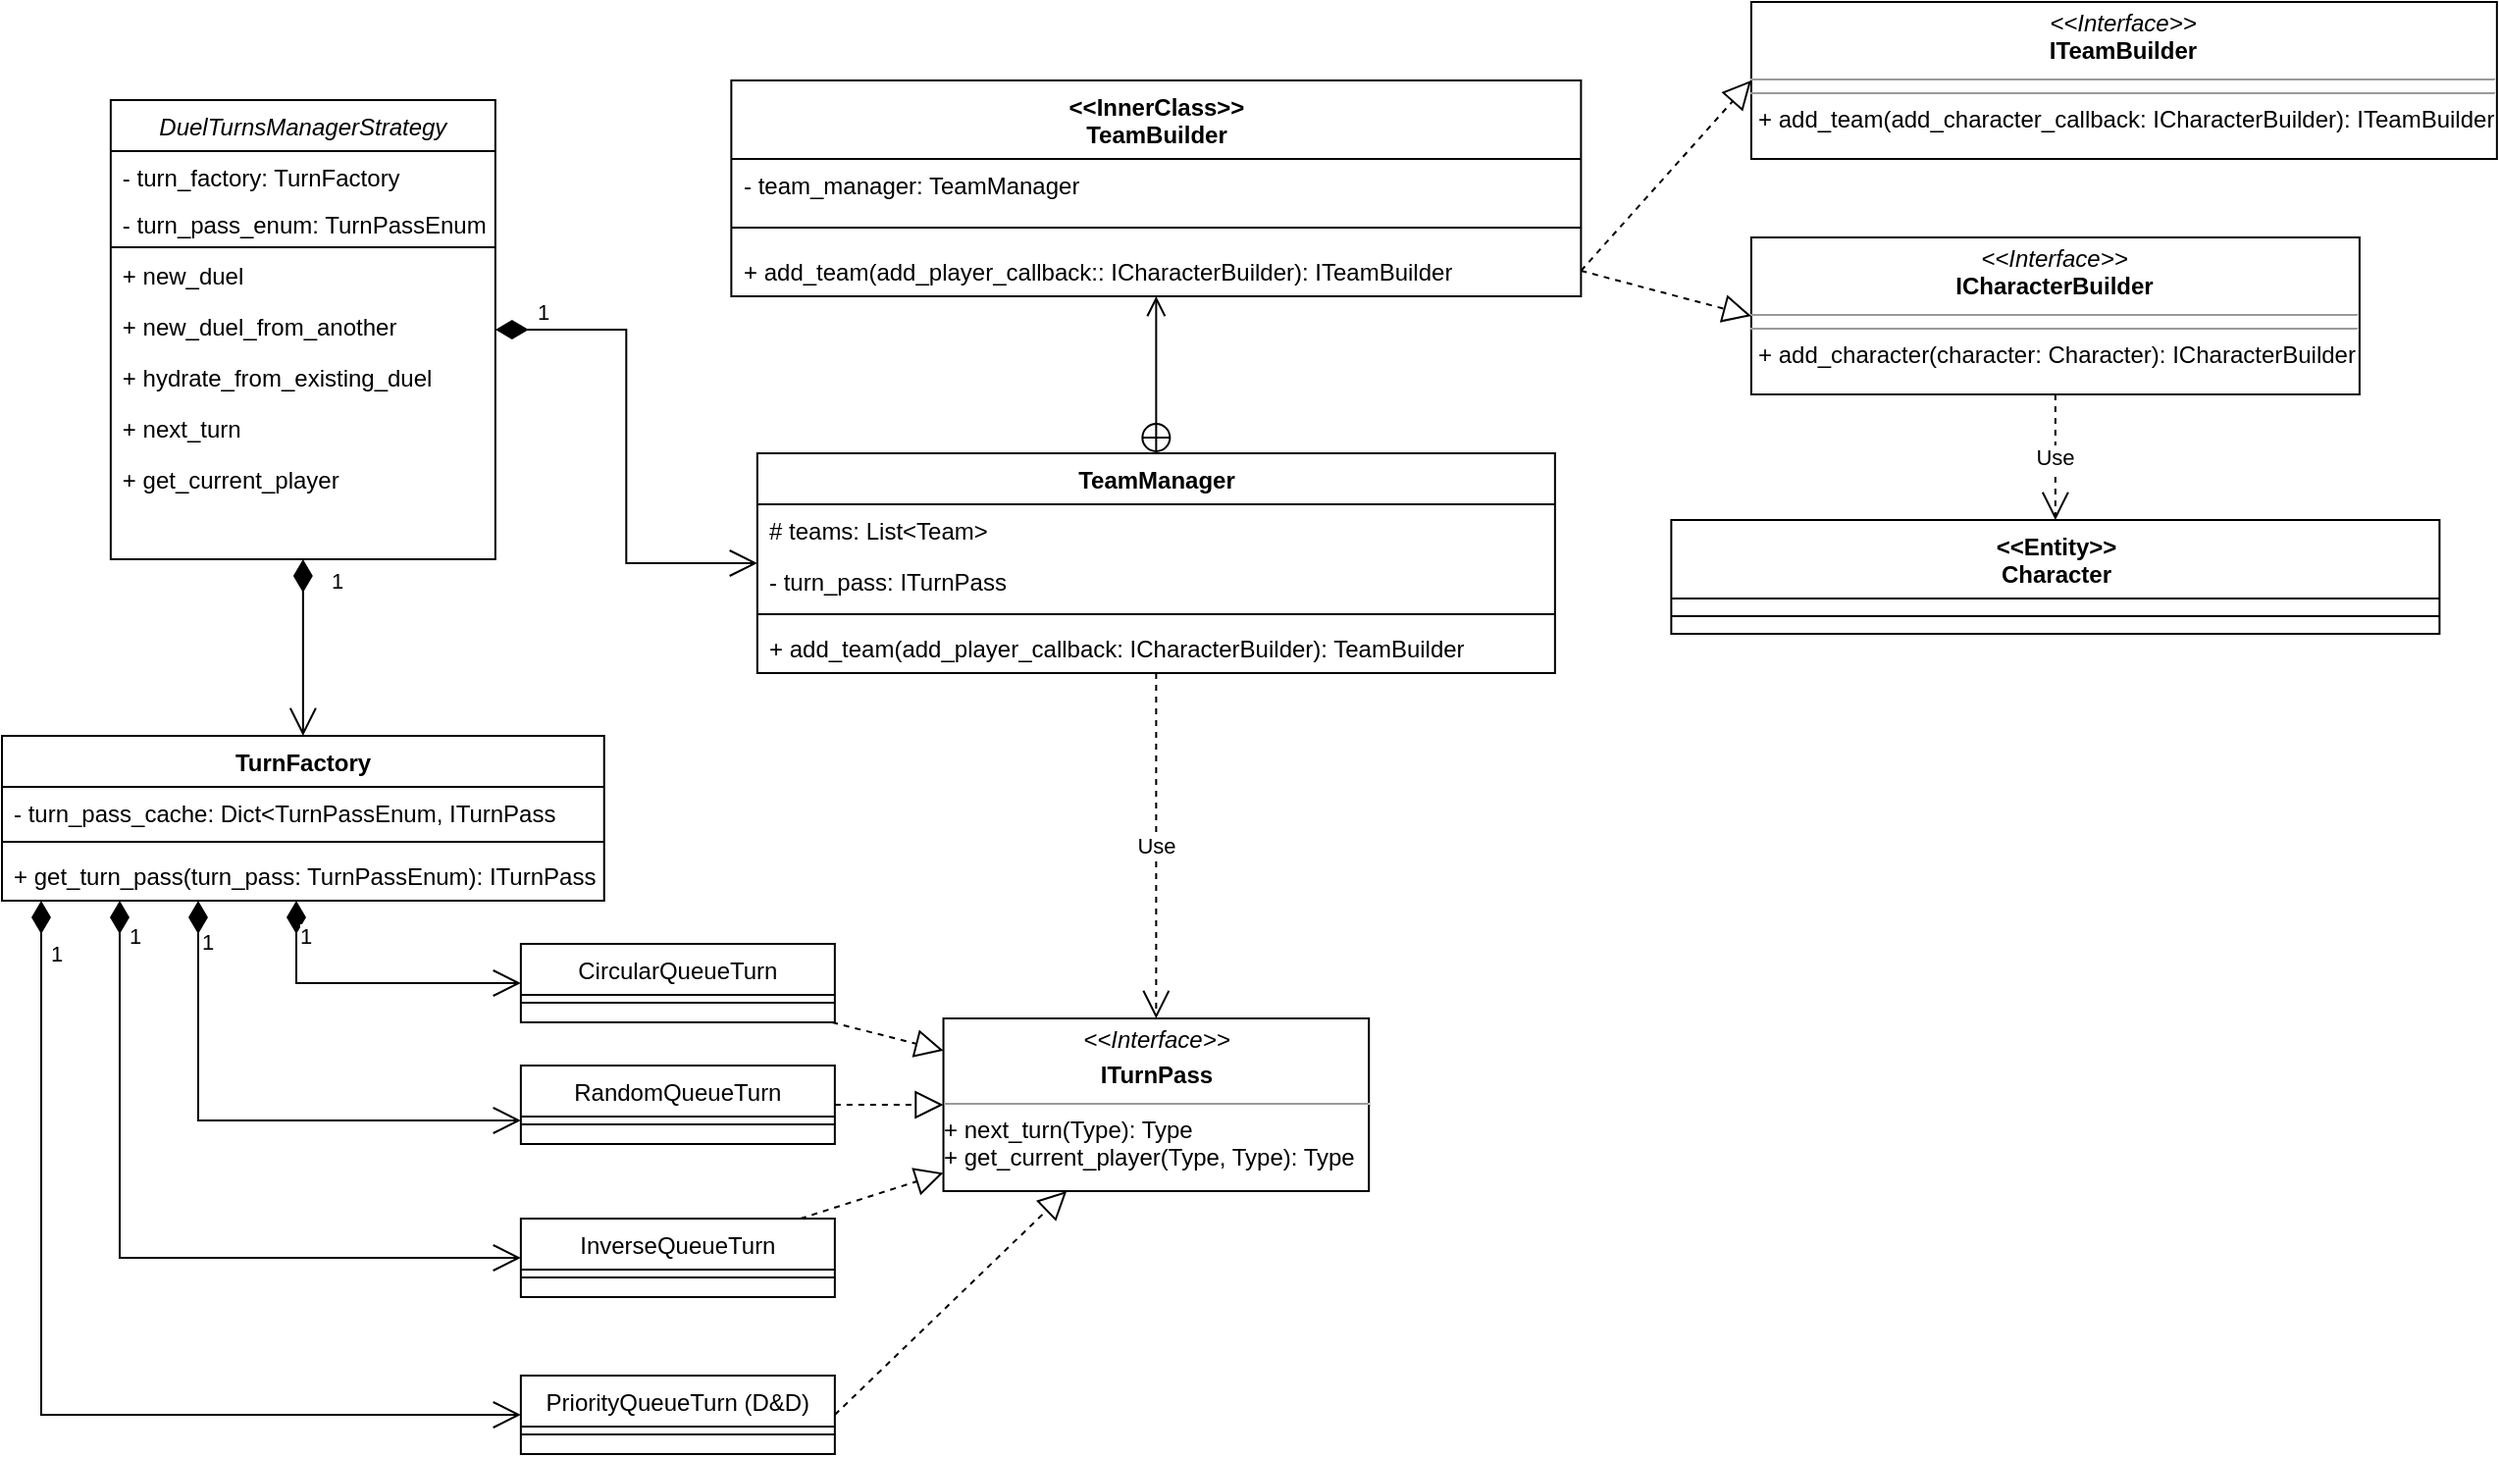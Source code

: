 <mxfile>
    <diagram id="C5RBs43oDa-KdzZeNtuy" name="classes diagram">
        <mxGraphModel dx="1530" dy="682" grid="1" gridSize="10" guides="1" tooltips="1" connect="1" arrows="1" fold="1" page="1" pageScale="1" pageWidth="827" pageHeight="1169" background="none" math="0" shadow="0">
            <root>
                <mxCell id="WIyWlLk6GJQsqaUBKTNV-0"/>
                <mxCell id="WIyWlLk6GJQsqaUBKTNV-1" parent="WIyWlLk6GJQsqaUBKTNV-0"/>
                <mxCell id="zkfFHV4jXpPFQw0GAbJ--0" value="DuelTurnsManagerStrategy" style="swimlane;fontStyle=2;align=center;verticalAlign=top;childLayout=stackLayout;horizontal=1;startSize=26;horizontalStack=0;resizeParent=1;resizeLast=0;collapsible=1;marginBottom=0;rounded=0;shadow=0;strokeWidth=1;" parent="WIyWlLk6GJQsqaUBKTNV-1" vertex="1">
                    <mxGeometry x="245.43" y="150" width="196" height="234" as="geometry">
                        <mxRectangle x="230" y="140" width="160" height="26" as="alternateBounds"/>
                    </mxGeometry>
                </mxCell>
                <mxCell id="zkfFHV4jXpPFQw0GAbJ--3" value="- turn_factory: TurnFactory" style="text;align=left;verticalAlign=top;spacingLeft=4;spacingRight=4;overflow=hidden;rotatable=0;points=[[0,0.5],[1,0.5]];portConstraint=eastwest;rounded=0;shadow=0;html=0;" parent="zkfFHV4jXpPFQw0GAbJ--0" vertex="1">
                    <mxGeometry y="26" width="196" height="24" as="geometry"/>
                </mxCell>
                <mxCell id="oa_gG71FnIs9wD1ZZNGb-38" value="- turn_pass_enum: TurnPassEnum" style="text;align=left;verticalAlign=top;spacingLeft=4;spacingRight=4;overflow=hidden;rotatable=0;points=[[0,0.5],[1,0.5]];portConstraint=eastwest;rounded=0;shadow=0;html=0;" parent="zkfFHV4jXpPFQw0GAbJ--0" vertex="1">
                    <mxGeometry y="50" width="196" height="24" as="geometry"/>
                </mxCell>
                <mxCell id="zkfFHV4jXpPFQw0GAbJ--4" value="" style="line;html=1;strokeWidth=1;align=left;verticalAlign=middle;spacingTop=-1;spacingLeft=3;spacingRight=3;rotatable=0;labelPosition=right;points=[];portConstraint=eastwest;" parent="zkfFHV4jXpPFQw0GAbJ--0" vertex="1">
                    <mxGeometry y="74" width="196" height="2" as="geometry"/>
                </mxCell>
                <mxCell id="zkfFHV4jXpPFQw0GAbJ--5" value="+ new_duel" style="text;align=left;verticalAlign=top;spacingLeft=4;spacingRight=4;overflow=hidden;rotatable=0;points=[[0,0.5],[1,0.5]];portConstraint=eastwest;" parent="zkfFHV4jXpPFQw0GAbJ--0" vertex="1">
                    <mxGeometry y="76" width="196" height="26" as="geometry"/>
                </mxCell>
                <mxCell id="eCzo08NP8buQ-9JWIne4-0" value="+ new_duel_from_another" style="text;align=left;verticalAlign=top;spacingLeft=4;spacingRight=4;overflow=hidden;rotatable=0;points=[[0,0.5],[1,0.5]];portConstraint=eastwest;" parent="zkfFHV4jXpPFQw0GAbJ--0" vertex="1">
                    <mxGeometry y="102" width="196" height="26" as="geometry"/>
                </mxCell>
                <mxCell id="oa_gG71FnIs9wD1ZZNGb-2" value="+ hydrate_from_existing_duel" style="text;align=left;verticalAlign=top;spacingLeft=4;spacingRight=4;overflow=hidden;rotatable=0;points=[[0,0.5],[1,0.5]];portConstraint=eastwest;" parent="zkfFHV4jXpPFQw0GAbJ--0" vertex="1">
                    <mxGeometry y="128" width="196" height="26" as="geometry"/>
                </mxCell>
                <mxCell id="oa_gG71FnIs9wD1ZZNGb-1" value="+ next_turn" style="text;align=left;verticalAlign=top;spacingLeft=4;spacingRight=4;overflow=hidden;rotatable=0;points=[[0,0.5],[1,0.5]];portConstraint=eastwest;" parent="zkfFHV4jXpPFQw0GAbJ--0" vertex="1">
                    <mxGeometry y="154" width="196" height="26" as="geometry"/>
                </mxCell>
                <mxCell id="oa_gG71FnIs9wD1ZZNGb-0" value="+ get_current_player" style="text;align=left;verticalAlign=top;spacingLeft=4;spacingRight=4;overflow=hidden;rotatable=0;points=[[0,0.5],[1,0.5]];portConstraint=eastwest;" parent="zkfFHV4jXpPFQw0GAbJ--0" vertex="1">
                    <mxGeometry y="180" width="196" height="26" as="geometry"/>
                </mxCell>
                <mxCell id="zkfFHV4jXpPFQw0GAbJ--17" value="CircularQueueTurn" style="swimlane;fontStyle=0;align=center;verticalAlign=top;childLayout=stackLayout;horizontal=1;startSize=26;horizontalStack=0;resizeParent=1;resizeLast=0;collapsible=1;marginBottom=0;rounded=0;shadow=0;strokeWidth=1;" parent="WIyWlLk6GJQsqaUBKTNV-1" vertex="1">
                    <mxGeometry x="454.43" y="580" width="160" height="40" as="geometry">
                        <mxRectangle x="550" y="140" width="160" height="26" as="alternateBounds"/>
                    </mxGeometry>
                </mxCell>
                <mxCell id="zkfFHV4jXpPFQw0GAbJ--23" value="" style="line;html=1;strokeWidth=1;align=left;verticalAlign=middle;spacingTop=-1;spacingLeft=3;spacingRight=3;rotatable=0;labelPosition=right;points=[];portConstraint=eastwest;" parent="zkfFHV4jXpPFQw0GAbJ--17" vertex="1">
                    <mxGeometry y="26" width="160" height="8" as="geometry"/>
                </mxCell>
                <mxCell id="Rf_c0kuRCPa441ml4ELp-0" value="RandomQueueTurn" style="swimlane;fontStyle=0;align=center;verticalAlign=top;childLayout=stackLayout;horizontal=1;startSize=26;horizontalStack=0;resizeParent=1;resizeLast=0;collapsible=1;marginBottom=0;rounded=0;shadow=0;strokeWidth=1;" parent="WIyWlLk6GJQsqaUBKTNV-1" vertex="1">
                    <mxGeometry x="454.43" y="642" width="160" height="40" as="geometry">
                        <mxRectangle x="550" y="140" width="160" height="26" as="alternateBounds"/>
                    </mxGeometry>
                </mxCell>
                <mxCell id="Rf_c0kuRCPa441ml4ELp-1" value="" style="line;html=1;strokeWidth=1;align=left;verticalAlign=middle;spacingTop=-1;spacingLeft=3;spacingRight=3;rotatable=0;labelPosition=right;points=[];portConstraint=eastwest;" parent="Rf_c0kuRCPa441ml4ELp-0" vertex="1">
                    <mxGeometry y="26" width="160" height="8" as="geometry"/>
                </mxCell>
                <mxCell id="Rf_c0kuRCPa441ml4ELp-4" value="InverseQueueTurn" style="swimlane;fontStyle=0;align=center;verticalAlign=top;childLayout=stackLayout;horizontal=1;startSize=26;horizontalStack=0;resizeParent=1;resizeLast=0;collapsible=1;marginBottom=0;rounded=0;shadow=0;strokeWidth=1;" parent="WIyWlLk6GJQsqaUBKTNV-1" vertex="1">
                    <mxGeometry x="454.43" y="720" width="160" height="40" as="geometry">
                        <mxRectangle x="550" y="140" width="160" height="26" as="alternateBounds"/>
                    </mxGeometry>
                </mxCell>
                <mxCell id="Rf_c0kuRCPa441ml4ELp-5" value="" style="line;html=1;strokeWidth=1;align=left;verticalAlign=middle;spacingTop=-1;spacingLeft=3;spacingRight=3;rotatable=0;labelPosition=right;points=[];portConstraint=eastwest;" parent="Rf_c0kuRCPa441ml4ELp-4" vertex="1">
                    <mxGeometry y="26" width="160" height="8" as="geometry"/>
                </mxCell>
                <mxCell id="eCzo08NP8buQ-9JWIne4-3" value="TurnFactory" style="swimlane;fontStyle=1;align=center;verticalAlign=top;childLayout=stackLayout;horizontal=1;startSize=26;horizontalStack=0;resizeParent=1;resizeParentMax=0;resizeLast=0;collapsible=1;marginBottom=0;whiteSpace=wrap;html=1;" parent="WIyWlLk6GJQsqaUBKTNV-1" vertex="1">
                    <mxGeometry x="190" y="474" width="306.87" height="84" as="geometry"/>
                </mxCell>
                <mxCell id="eCzo08NP8buQ-9JWIne4-4" value="- turn_pass_cache: Dict&amp;lt;TurnPassEnum, ITurnPass" style="text;strokeColor=none;fillColor=none;align=left;verticalAlign=top;spacingLeft=4;spacingRight=4;overflow=hidden;rotatable=0;points=[[0,0.5],[1,0.5]];portConstraint=eastwest;whiteSpace=wrap;html=1;" parent="eCzo08NP8buQ-9JWIne4-3" vertex="1">
                    <mxGeometry y="26" width="306.87" height="24" as="geometry"/>
                </mxCell>
                <mxCell id="eCzo08NP8buQ-9JWIne4-5" value="" style="line;strokeWidth=1;fillColor=none;align=left;verticalAlign=middle;spacingTop=-1;spacingLeft=3;spacingRight=3;rotatable=0;labelPosition=right;points=[];portConstraint=eastwest;strokeColor=inherit;" parent="eCzo08NP8buQ-9JWIne4-3" vertex="1">
                    <mxGeometry y="50" width="306.87" height="8" as="geometry"/>
                </mxCell>
                <mxCell id="eCzo08NP8buQ-9JWIne4-6" value="+ get_turn_pass(turn_pass: TurnPassEnum): ITurnPass" style="text;strokeColor=none;fillColor=none;align=left;verticalAlign=top;spacingLeft=4;spacingRight=4;overflow=hidden;rotatable=0;points=[[0,0.5],[1,0.5]];portConstraint=eastwest;whiteSpace=wrap;html=1;" parent="eCzo08NP8buQ-9JWIne4-3" vertex="1">
                    <mxGeometry y="58" width="306.87" height="26" as="geometry"/>
                </mxCell>
                <mxCell id="eCzo08NP8buQ-9JWIne4-14" value="1" style="endArrow=open;html=1;endSize=12;startArrow=diamondThin;startSize=14;startFill=1;edgeStyle=orthogonalEdgeStyle;align=left;verticalAlign=bottom;rounded=0;exitX=0.5;exitY=1;exitDx=0;exitDy=0;entryX=0.5;entryY=0;entryDx=0;entryDy=0;" parent="WIyWlLk6GJQsqaUBKTNV-1" source="zkfFHV4jXpPFQw0GAbJ--0" target="eCzo08NP8buQ-9JWIne4-3" edge="1">
                    <mxGeometry x="-0.556" y="13" relative="1" as="geometry">
                        <mxPoint x="201.43" y="520" as="sourcePoint"/>
                        <mxPoint x="361.43" y="520" as="targetPoint"/>
                        <mxPoint as="offset"/>
                    </mxGeometry>
                </mxCell>
                <mxCell id="eCzo08NP8buQ-9JWIne4-40" value="1" style="endArrow=open;html=1;endSize=12;startArrow=diamondThin;startSize=14;startFill=1;edgeStyle=orthogonalEdgeStyle;align=left;verticalAlign=bottom;rounded=0;" parent="WIyWlLk6GJQsqaUBKTNV-1" source="eCzo08NP8buQ-9JWIne4-3" target="Rf_c0kuRCPa441ml4ELp-4" edge="1">
                    <mxGeometry x="-0.859" y="3" relative="1" as="geometry">
                        <mxPoint x="738.43" y="842" as="sourcePoint"/>
                        <mxPoint x="911.43" y="810" as="targetPoint"/>
                        <Array as="points">
                            <mxPoint x="250" y="740"/>
                        </Array>
                        <mxPoint as="offset"/>
                    </mxGeometry>
                </mxCell>
                <mxCell id="oa_gG71FnIs9wD1ZZNGb-3" value="&amp;lt;&amp;lt;InnerClass&amp;gt;&amp;gt;&lt;br&gt;TeamBuilder" style="swimlane;fontStyle=1;align=center;verticalAlign=top;childLayout=stackLayout;horizontal=1;startSize=40;horizontalStack=0;resizeParent=1;resizeParentMax=0;resizeLast=0;collapsible=1;marginBottom=0;whiteSpace=wrap;html=1;" parent="WIyWlLk6GJQsqaUBKTNV-1" vertex="1">
                    <mxGeometry x="561.68" y="140" width="433" height="110" as="geometry"/>
                </mxCell>
                <mxCell id="oa_gG71FnIs9wD1ZZNGb-19" value="- team_manager: TeamManager" style="text;strokeColor=none;fillColor=none;align=left;verticalAlign=top;spacingLeft=4;spacingRight=4;overflow=hidden;rotatable=0;points=[[0,0.5],[1,0.5]];portConstraint=eastwest;whiteSpace=wrap;html=1;" parent="oa_gG71FnIs9wD1ZZNGb-3" vertex="1">
                    <mxGeometry y="40" width="433" height="26" as="geometry"/>
                </mxCell>
                <mxCell id="oa_gG71FnIs9wD1ZZNGb-5" value="" style="line;strokeWidth=1;fillColor=none;align=left;verticalAlign=middle;spacingTop=-1;spacingLeft=3;spacingRight=3;rotatable=0;labelPosition=right;points=[];portConstraint=eastwest;strokeColor=inherit;" parent="oa_gG71FnIs9wD1ZZNGb-3" vertex="1">
                    <mxGeometry y="66" width="433" height="18" as="geometry"/>
                </mxCell>
                <mxCell id="oa_gG71FnIs9wD1ZZNGb-6" value="+ add_team(add_player_callback:: ICharacterBuilder): ITeamBuilder" style="text;strokeColor=none;fillColor=none;align=left;verticalAlign=top;spacingLeft=4;spacingRight=4;overflow=hidden;rotatable=0;points=[[0,0.5],[1,0.5]];portConstraint=eastwest;whiteSpace=wrap;html=1;" parent="oa_gG71FnIs9wD1ZZNGb-3" vertex="1">
                    <mxGeometry y="84" width="433" height="26" as="geometry"/>
                </mxCell>
                <mxCell id="oa_gG71FnIs9wD1ZZNGb-7" value="&lt;p style=&quot;margin:0px;margin-top:4px;text-align:center;&quot;&gt;&lt;i&gt;&amp;lt;&amp;lt;Interface&amp;gt;&amp;gt;&lt;/i&gt;&lt;br&gt;&lt;b&gt;ICharacterBuilder&lt;/b&gt;&lt;/p&gt;&lt;hr size=&quot;1&quot;&gt;&lt;hr size=&quot;1&quot;&gt;&lt;p style=&quot;margin:0px;margin-left:4px;&quot;&gt;+ add_character(character: Character): ICharacterBuilder&lt;br&gt;&lt;/p&gt;" style="verticalAlign=top;align=left;overflow=fill;fontSize=12;fontFamily=Helvetica;html=1;whiteSpace=wrap;" parent="WIyWlLk6GJQsqaUBKTNV-1" vertex="1">
                    <mxGeometry x="1081.43" y="220" width="310" height="80" as="geometry"/>
                </mxCell>
                <mxCell id="oa_gG71FnIs9wD1ZZNGb-8" value="&lt;p style=&quot;margin:0px;margin-top:4px;text-align:center;&quot;&gt;&lt;i&gt;&amp;lt;&amp;lt;Interface&amp;gt;&amp;gt;&lt;/i&gt;&lt;br&gt;&lt;b&gt;ITeamBuilder&lt;/b&gt;&lt;/p&gt;&lt;hr size=&quot;1&quot;&gt;&lt;hr size=&quot;1&quot;&gt;&lt;p style=&quot;margin:0px;margin-left:4px;&quot;&gt;+ add_team(add_character_callback: ICharacterBuilder): ITeamBuilder&lt;br&gt;&lt;/p&gt;" style="verticalAlign=top;align=left;overflow=fill;fontSize=12;fontFamily=Helvetica;html=1;whiteSpace=wrap;" parent="WIyWlLk6GJQsqaUBKTNV-1" vertex="1">
                    <mxGeometry x="1081.43" y="100" width="380" height="80" as="geometry"/>
                </mxCell>
                <mxCell id="oa_gG71FnIs9wD1ZZNGb-9" value="" style="endArrow=block;dashed=1;endFill=0;endSize=12;html=1;rounded=0;exitX=1;exitY=0.5;exitDx=0;exitDy=0;entryX=0;entryY=0.5;entryDx=0;entryDy=0;" parent="WIyWlLk6GJQsqaUBKTNV-1" source="oa_gG71FnIs9wD1ZZNGb-6" target="oa_gG71FnIs9wD1ZZNGb-8" edge="1">
                    <mxGeometry width="160" relative="1" as="geometry">
                        <mxPoint x="871.43" y="304" as="sourcePoint"/>
                        <mxPoint x="1031.43" y="304" as="targetPoint"/>
                    </mxGeometry>
                </mxCell>
                <mxCell id="oa_gG71FnIs9wD1ZZNGb-10" value="" style="endArrow=block;dashed=1;endFill=0;endSize=12;html=1;rounded=0;entryX=0;entryY=0.5;entryDx=0;entryDy=0;exitX=1;exitY=0.5;exitDx=0;exitDy=0;" parent="WIyWlLk6GJQsqaUBKTNV-1" source="oa_gG71FnIs9wD1ZZNGb-6" target="oa_gG71FnIs9wD1ZZNGb-7" edge="1">
                    <mxGeometry width="160" relative="1" as="geometry">
                        <mxPoint x="981.43" y="233" as="sourcePoint"/>
                        <mxPoint x="1091.43" y="150" as="targetPoint"/>
                    </mxGeometry>
                </mxCell>
                <mxCell id="oa_gG71FnIs9wD1ZZNGb-11" value="TeamManager" style="swimlane;fontStyle=1;align=center;verticalAlign=top;childLayout=stackLayout;horizontal=1;startSize=26;horizontalStack=0;resizeParent=1;resizeParentMax=0;resizeLast=0;collapsible=1;marginBottom=0;whiteSpace=wrap;html=1;" parent="WIyWlLk6GJQsqaUBKTNV-1" vertex="1">
                    <mxGeometry x="574.93" y="330" width="406.5" height="112" as="geometry"/>
                </mxCell>
                <mxCell id="oa_gG71FnIs9wD1ZZNGb-12" value="# teams: List&amp;lt;Team&amp;gt;" style="text;strokeColor=none;fillColor=none;align=left;verticalAlign=top;spacingLeft=4;spacingRight=4;overflow=hidden;rotatable=0;points=[[0,0.5],[1,0.5]];portConstraint=eastwest;whiteSpace=wrap;html=1;" parent="oa_gG71FnIs9wD1ZZNGb-11" vertex="1">
                    <mxGeometry y="26" width="406.5" height="26" as="geometry"/>
                </mxCell>
                <mxCell id="oa_gG71FnIs9wD1ZZNGb-21" value="- turn_pass: ITurnPass" style="text;strokeColor=none;fillColor=none;align=left;verticalAlign=top;spacingLeft=4;spacingRight=4;overflow=hidden;rotatable=0;points=[[0,0.5],[1,0.5]];portConstraint=eastwest;whiteSpace=wrap;html=1;" parent="oa_gG71FnIs9wD1ZZNGb-11" vertex="1">
                    <mxGeometry y="52" width="406.5" height="26" as="geometry"/>
                </mxCell>
                <mxCell id="oa_gG71FnIs9wD1ZZNGb-13" value="" style="line;strokeWidth=1;fillColor=none;align=left;verticalAlign=middle;spacingTop=-1;spacingLeft=3;spacingRight=3;rotatable=0;labelPosition=right;points=[];portConstraint=eastwest;strokeColor=inherit;" parent="oa_gG71FnIs9wD1ZZNGb-11" vertex="1">
                    <mxGeometry y="78" width="406.5" height="8" as="geometry"/>
                </mxCell>
                <mxCell id="oa_gG71FnIs9wD1ZZNGb-14" value="+ add_team(add_player_callback: ICharacterBuilder): TeamBuilder" style="text;strokeColor=none;fillColor=none;align=left;verticalAlign=top;spacingLeft=4;spacingRight=4;overflow=hidden;rotatable=0;points=[[0,0.5],[1,0.5]];portConstraint=eastwest;whiteSpace=wrap;html=1;" parent="oa_gG71FnIs9wD1ZZNGb-11" vertex="1">
                    <mxGeometry y="86" width="406.5" height="26" as="geometry"/>
                </mxCell>
                <mxCell id="oa_gG71FnIs9wD1ZZNGb-28" value="&lt;div&gt;&amp;lt;&amp;lt;Entity&amp;gt;&amp;gt;&lt;/div&gt;&lt;div&gt;Character&lt;/div&gt;" style="swimlane;fontStyle=1;align=center;verticalAlign=top;childLayout=stackLayout;horizontal=1;startSize=40;horizontalStack=0;resizeParent=1;resizeParentMax=0;resizeLast=0;collapsible=1;marginBottom=0;whiteSpace=wrap;html=1;" parent="WIyWlLk6GJQsqaUBKTNV-1" vertex="1">
                    <mxGeometry x="1040.68" y="364" width="391.5" height="58" as="geometry"/>
                </mxCell>
                <mxCell id="oa_gG71FnIs9wD1ZZNGb-30" value="" style="line;strokeWidth=1;fillColor=none;align=left;verticalAlign=middle;spacingTop=-1;spacingLeft=3;spacingRight=3;rotatable=0;labelPosition=right;points=[];portConstraint=eastwest;strokeColor=inherit;" parent="oa_gG71FnIs9wD1ZZNGb-28" vertex="1">
                    <mxGeometry y="40" width="391.5" height="18" as="geometry"/>
                </mxCell>
                <mxCell id="oa_gG71FnIs9wD1ZZNGb-32" value="" style="endArrow=open;startArrow=circlePlus;endFill=0;startFill=0;endSize=8;html=1;rounded=0;" parent="WIyWlLk6GJQsqaUBKTNV-1" source="oa_gG71FnIs9wD1ZZNGb-11" target="oa_gG71FnIs9wD1ZZNGb-3" edge="1">
                    <mxGeometry width="160" relative="1" as="geometry">
                        <mxPoint x="761.43" y="269.5" as="sourcePoint"/>
                        <mxPoint x="921.43" y="269.5" as="targetPoint"/>
                    </mxGeometry>
                </mxCell>
                <mxCell id="oa_gG71FnIs9wD1ZZNGb-33" value="Use" style="endArrow=open;endSize=12;dashed=1;html=1;rounded=0;" parent="WIyWlLk6GJQsqaUBKTNV-1" source="oa_gG71FnIs9wD1ZZNGb-7" target="oa_gG71FnIs9wD1ZZNGb-28" edge="1">
                    <mxGeometry width="160" relative="1" as="geometry">
                        <mxPoint x="1201.43" y="330" as="sourcePoint"/>
                        <mxPoint x="1361.43" y="330" as="targetPoint"/>
                    </mxGeometry>
                </mxCell>
                <mxCell id="oa_gG71FnIs9wD1ZZNGb-36" value="1" style="endArrow=open;html=1;endSize=12;startArrow=diamondThin;startSize=14;startFill=1;edgeStyle=orthogonalEdgeStyle;align=left;verticalAlign=bottom;rounded=0;" parent="WIyWlLk6GJQsqaUBKTNV-1" source="eCzo08NP8buQ-9JWIne4-6" target="Rf_c0kuRCPa441ml4ELp-0" edge="1">
                    <mxGeometry x="-0.783" relative="1" as="geometry">
                        <mxPoint x="481.43" y="700" as="sourcePoint"/>
                        <mxPoint x="934.43" y="782" as="targetPoint"/>
                        <Array as="points">
                            <mxPoint x="290" y="670"/>
                        </Array>
                        <mxPoint as="offset"/>
                    </mxGeometry>
                </mxCell>
                <mxCell id="oa_gG71FnIs9wD1ZZNGb-37" value="1" style="endArrow=open;html=1;endSize=12;startArrow=diamondThin;startSize=14;startFill=1;edgeStyle=orthogonalEdgeStyle;align=left;verticalAlign=bottom;rounded=0;" parent="WIyWlLk6GJQsqaUBKTNV-1" source="eCzo08NP8buQ-9JWIne4-3" target="zkfFHV4jXpPFQw0GAbJ--17" edge="1">
                    <mxGeometry x="-0.654" relative="1" as="geometry">
                        <mxPoint x="541.43" y="490" as="sourcePoint"/>
                        <mxPoint x="671.43" y="602" as="targetPoint"/>
                        <Array as="points">
                            <mxPoint x="340" y="600"/>
                        </Array>
                        <mxPoint as="offset"/>
                    </mxGeometry>
                </mxCell>
                <mxCell id="oa_gG71FnIs9wD1ZZNGb-39" value="1" style="endArrow=open;html=1;endSize=12;startArrow=diamondThin;startSize=14;startFill=1;edgeStyle=orthogonalEdgeStyle;align=left;verticalAlign=bottom;rounded=0;" parent="WIyWlLk6GJQsqaUBKTNV-1" source="zkfFHV4jXpPFQw0GAbJ--0" target="oa_gG71FnIs9wD1ZZNGb-11" edge="1">
                    <mxGeometry x="-0.842" relative="1" as="geometry">
                        <mxPoint x="511.43" y="260" as="sourcePoint"/>
                        <mxPoint x="511.43" y="350" as="targetPoint"/>
                        <mxPoint as="offset"/>
                    </mxGeometry>
                </mxCell>
                <mxCell id="oa_gG71FnIs9wD1ZZNGb-40" value="&lt;p style=&quot;margin:0px;margin-top:4px;text-align:center;&quot;&gt;&lt;i&gt;&amp;lt;&amp;lt;Interface&amp;gt;&amp;gt;&lt;/i&gt;&lt;b&gt;&lt;br&gt;&lt;/b&gt;&lt;/p&gt;&lt;p style=&quot;margin:0px;margin-top:4px;text-align:center;&quot;&gt;&lt;b&gt;ITurnPass&lt;/b&gt;&lt;br&gt;&lt;b&gt;&lt;/b&gt;&lt;/p&gt;&lt;hr size=&quot;1&quot;&gt;&lt;div&gt;+ next_turn(Type): Type&lt;/div&gt;&lt;div&gt;+ get_current_player(Type, Type): Type&lt;/div&gt;" style="verticalAlign=top;align=left;overflow=fill;fontSize=12;fontFamily=Helvetica;html=1;whiteSpace=wrap;" parent="WIyWlLk6GJQsqaUBKTNV-1" vertex="1">
                    <mxGeometry x="669.77" y="618" width="216.82" height="88" as="geometry"/>
                </mxCell>
                <mxCell id="oa_gG71FnIs9wD1ZZNGb-41" value="" style="endArrow=block;dashed=1;endFill=0;endSize=12;html=1;rounded=0;" parent="WIyWlLk6GJQsqaUBKTNV-1" source="zkfFHV4jXpPFQw0GAbJ--17" target="oa_gG71FnIs9wD1ZZNGb-40" edge="1">
                    <mxGeometry width="160" relative="1" as="geometry">
                        <mxPoint x="631.43" y="499.5" as="sourcePoint"/>
                        <mxPoint x="718.43" y="532.5" as="targetPoint"/>
                    </mxGeometry>
                </mxCell>
                <mxCell id="oa_gG71FnIs9wD1ZZNGb-42" value="" style="endArrow=block;dashed=1;endFill=0;endSize=12;html=1;rounded=0;" parent="WIyWlLk6GJQsqaUBKTNV-1" source="Rf_c0kuRCPa441ml4ELp-0" target="oa_gG71FnIs9wD1ZZNGb-40" edge="1">
                    <mxGeometry width="160" relative="1" as="geometry">
                        <mxPoint x="624.43" y="626" as="sourcePoint"/>
                        <mxPoint x="761.43" y="653" as="targetPoint"/>
                    </mxGeometry>
                </mxCell>
                <mxCell id="oa_gG71FnIs9wD1ZZNGb-43" value="" style="endArrow=block;dashed=1;endFill=0;endSize=12;html=1;rounded=0;" parent="WIyWlLk6GJQsqaUBKTNV-1" source="Rf_c0kuRCPa441ml4ELp-4" target="oa_gG71FnIs9wD1ZZNGb-40" edge="1">
                    <mxGeometry width="160" relative="1" as="geometry">
                        <mxPoint x="624.43" y="672" as="sourcePoint"/>
                        <mxPoint x="761.43" y="672" as="targetPoint"/>
                    </mxGeometry>
                </mxCell>
                <mxCell id="oa_gG71FnIs9wD1ZZNGb-44" value="Use" style="endArrow=open;endSize=12;dashed=1;html=1;rounded=0;" parent="WIyWlLk6GJQsqaUBKTNV-1" source="oa_gG71FnIs9wD1ZZNGb-11" target="oa_gG71FnIs9wD1ZZNGb-40" edge="1">
                    <mxGeometry width="160" relative="1" as="geometry">
                        <mxPoint x="791.43" y="470" as="sourcePoint"/>
                        <mxPoint x="791.43" y="524" as="targetPoint"/>
                    </mxGeometry>
                </mxCell>
                <mxCell id="0" value="PriorityQueueTurn (D&amp;D)" style="swimlane;fontStyle=0;align=center;verticalAlign=top;childLayout=stackLayout;horizontal=1;startSize=26;horizontalStack=0;resizeParent=1;resizeLast=0;collapsible=1;marginBottom=0;rounded=0;shadow=0;strokeWidth=1;" parent="WIyWlLk6GJQsqaUBKTNV-1" vertex="1">
                    <mxGeometry x="454.43" y="800" width="160" height="40" as="geometry">
                        <mxRectangle x="550" y="140" width="160" height="26" as="alternateBounds"/>
                    </mxGeometry>
                </mxCell>
                <mxCell id="1" value="" style="line;html=1;strokeWidth=1;align=left;verticalAlign=middle;spacingTop=-1;spacingLeft=3;spacingRight=3;rotatable=0;labelPosition=right;points=[];portConstraint=eastwest;" parent="0" vertex="1">
                    <mxGeometry y="26" width="160" height="8" as="geometry"/>
                </mxCell>
                <mxCell id="2" value="1" style="endArrow=open;html=1;endSize=12;startArrow=diamondThin;startSize=14;startFill=1;edgeStyle=orthogonalEdgeStyle;align=left;verticalAlign=bottom;rounded=0;" edge="1" parent="WIyWlLk6GJQsqaUBKTNV-1" source="eCzo08NP8buQ-9JWIne4-3" target="0">
                    <mxGeometry x="-0.859" y="3" relative="1" as="geometry">
                        <mxPoint x="241.4" y="568" as="sourcePoint"/>
                        <mxPoint x="464.43" y="750" as="targetPoint"/>
                        <Array as="points">
                            <mxPoint x="210" y="820"/>
                        </Array>
                        <mxPoint as="offset"/>
                    </mxGeometry>
                </mxCell>
                <mxCell id="3" value="" style="endArrow=block;dashed=1;endFill=0;endSize=12;html=1;rounded=0;exitX=1;exitY=0.5;exitDx=0;exitDy=0;" edge="1" parent="WIyWlLk6GJQsqaUBKTNV-1" source="0" target="oa_gG71FnIs9wD1ZZNGb-40">
                    <mxGeometry width="160" relative="1" as="geometry">
                        <mxPoint x="606.93" y="730" as="sourcePoint"/>
                        <mxPoint x="679.77" y="706.691" as="targetPoint"/>
                    </mxGeometry>
                </mxCell>
            </root>
        </mxGraphModel>
    </diagram>
</mxfile>